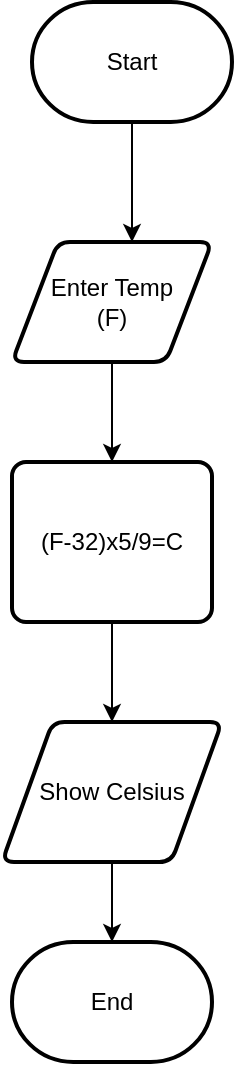 <mxfile>
    <diagram id="em0M9gYq-g1hnB2DCFjT" name="Page-1">
        <mxGraphModel dx="594" dy="561" grid="1" gridSize="10" guides="1" tooltips="1" connect="1" arrows="1" fold="1" page="1" pageScale="1" pageWidth="850" pageHeight="1100" math="0" shadow="0">
            <root>
                <mxCell id="0"/>
                <mxCell id="1" parent="0"/>
                <mxCell id="5" style="edgeStyle=none;html=1;" parent="1" source="4" edge="1">
                    <mxGeometry relative="1" as="geometry">
                        <mxPoint x="320" y="460" as="targetPoint"/>
                        <Array as="points">
                            <mxPoint x="320" y="460"/>
                        </Array>
                    </mxGeometry>
                </mxCell>
                <mxCell id="4" value="Start" style="strokeWidth=2;html=1;shape=mxgraph.flowchart.terminator;whiteSpace=wrap;" parent="1" vertex="1">
                    <mxGeometry x="270" y="340" width="100" height="60" as="geometry"/>
                </mxCell>
                <mxCell id="8" style="edgeStyle=none;html=1;" edge="1" parent="1" source="6" target="7">
                    <mxGeometry relative="1" as="geometry"/>
                </mxCell>
                <mxCell id="6" value="Enter Temp &lt;br&gt;(F)" style="shape=parallelogram;html=1;strokeWidth=2;perimeter=parallelogramPerimeter;whiteSpace=wrap;rounded=1;arcSize=12;size=0.23;" parent="1" vertex="1">
                    <mxGeometry x="260" y="460" width="100" height="60" as="geometry"/>
                </mxCell>
                <mxCell id="10" style="edgeStyle=none;html=1;" edge="1" parent="1" source="7" target="9">
                    <mxGeometry relative="1" as="geometry"/>
                </mxCell>
                <mxCell id="7" value="(F-32)x5/9=C" style="rounded=1;whiteSpace=wrap;html=1;absoluteArcSize=1;arcSize=14;strokeWidth=2;" parent="1" vertex="1">
                    <mxGeometry x="260" y="570" width="100" height="80" as="geometry"/>
                </mxCell>
                <mxCell id="12" style="edgeStyle=none;html=1;" edge="1" parent="1" source="9" target="11">
                    <mxGeometry relative="1" as="geometry"/>
                </mxCell>
                <mxCell id="9" value="Show Celsius" style="shape=parallelogram;html=1;strokeWidth=2;perimeter=parallelogramPerimeter;whiteSpace=wrap;rounded=1;arcSize=12;size=0.23;" vertex="1" parent="1">
                    <mxGeometry x="255" y="700" width="110" height="70" as="geometry"/>
                </mxCell>
                <mxCell id="11" value="End" style="strokeWidth=2;html=1;shape=mxgraph.flowchart.terminator;whiteSpace=wrap;" vertex="1" parent="1">
                    <mxGeometry x="260" y="810" width="100" height="60" as="geometry"/>
                </mxCell>
            </root>
        </mxGraphModel>
    </diagram>
</mxfile>